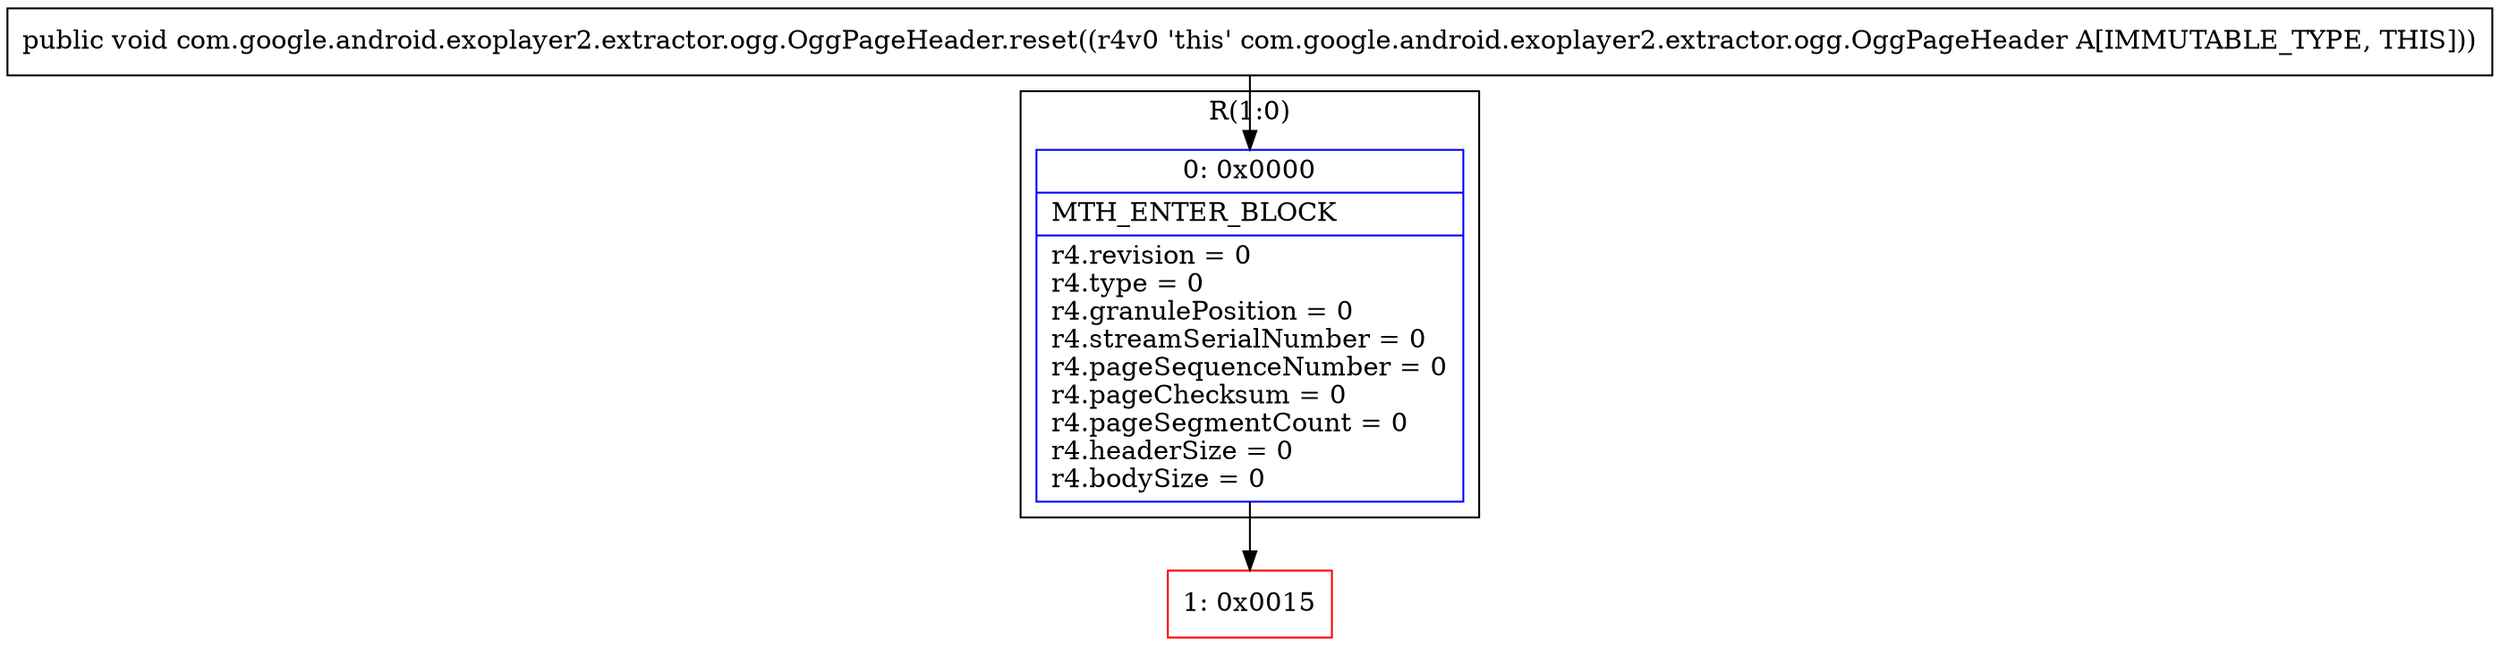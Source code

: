 digraph "CFG forcom.google.android.exoplayer2.extractor.ogg.OggPageHeader.reset()V" {
subgraph cluster_Region_319837079 {
label = "R(1:0)";
node [shape=record,color=blue];
Node_0 [shape=record,label="{0\:\ 0x0000|MTH_ENTER_BLOCK\l|r4.revision = 0\lr4.type = 0\lr4.granulePosition = 0\lr4.streamSerialNumber = 0\lr4.pageSequenceNumber = 0\lr4.pageChecksum = 0\lr4.pageSegmentCount = 0\lr4.headerSize = 0\lr4.bodySize = 0\l}"];
}
Node_1 [shape=record,color=red,label="{1\:\ 0x0015}"];
MethodNode[shape=record,label="{public void com.google.android.exoplayer2.extractor.ogg.OggPageHeader.reset((r4v0 'this' com.google.android.exoplayer2.extractor.ogg.OggPageHeader A[IMMUTABLE_TYPE, THIS])) }"];
MethodNode -> Node_0;
Node_0 -> Node_1;
}

